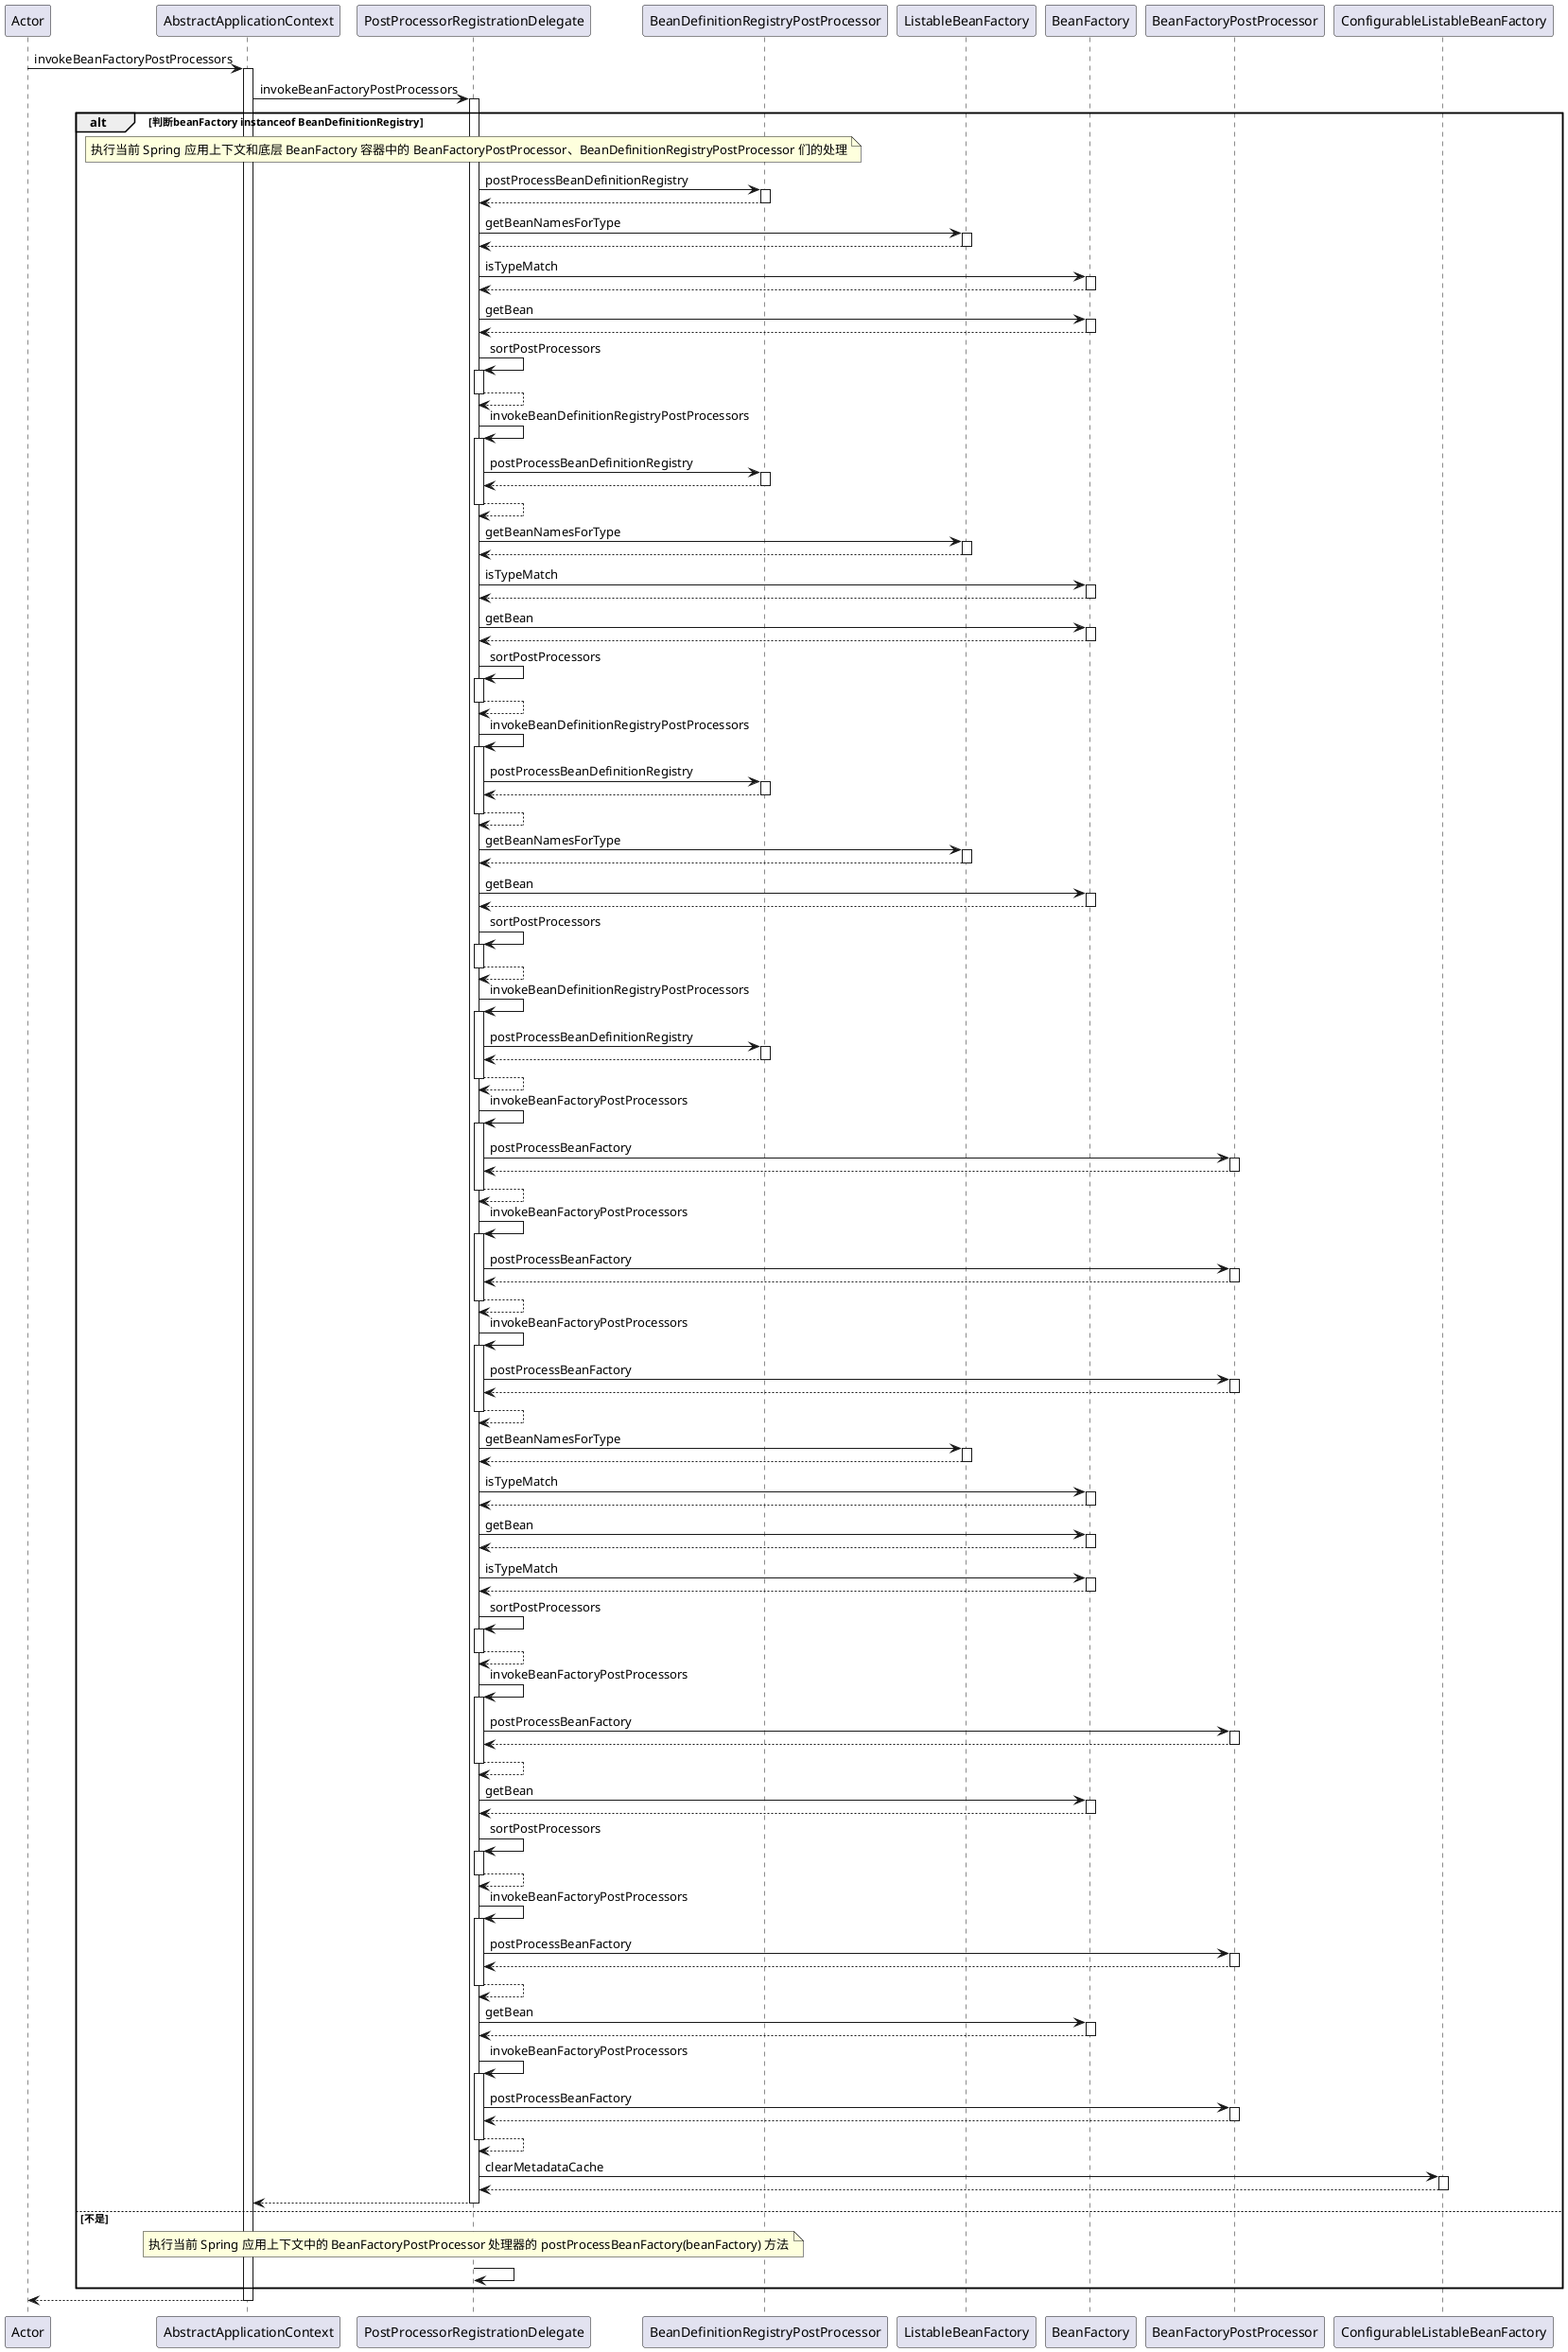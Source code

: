 @startuml

participant Actor
Actor -> AbstractApplicationContext : invokeBeanFactoryPostProcessors
activate AbstractApplicationContext
AbstractApplicationContext -> PostProcessorRegistrationDelegate : invokeBeanFactoryPostProcessors

alt 判断beanFactory instanceof BeanDefinitionRegistry
    note over PostProcessorRegistrationDelegate:执行当前 Spring 应用上下文和底层 BeanFactory 容器中的 BeanFactoryPostProcessor、BeanDefinitionRegistryPostProcessor 们的处理
    activate PostProcessorRegistrationDelegate
    PostProcessorRegistrationDelegate -> BeanDefinitionRegistryPostProcessor : postProcessBeanDefinitionRegistry
    activate BeanDefinitionRegistryPostProcessor
    BeanDefinitionRegistryPostProcessor --> PostProcessorRegistrationDelegate
    deactivate BeanDefinitionRegistryPostProcessor
    PostProcessorRegistrationDelegate -> ListableBeanFactory : getBeanNamesForType
    activate ListableBeanFactory
    ListableBeanFactory --> PostProcessorRegistrationDelegate
    deactivate ListableBeanFactory
    PostProcessorRegistrationDelegate -> BeanFactory : isTypeMatch
    activate BeanFactory
    BeanFactory --> PostProcessorRegistrationDelegate
    deactivate BeanFactory
    PostProcessorRegistrationDelegate -> BeanFactory : getBean
    activate BeanFactory
    BeanFactory --> PostProcessorRegistrationDelegate
    deactivate BeanFactory
    PostProcessorRegistrationDelegate -> PostProcessorRegistrationDelegate : sortPostProcessors
    activate PostProcessorRegistrationDelegate
    PostProcessorRegistrationDelegate --> PostProcessorRegistrationDelegate
    deactivate PostProcessorRegistrationDelegate
    PostProcessorRegistrationDelegate -> PostProcessorRegistrationDelegate : invokeBeanDefinitionRegistryPostProcessors
    activate PostProcessorRegistrationDelegate
    PostProcessorRegistrationDelegate -> BeanDefinitionRegistryPostProcessor : postProcessBeanDefinitionRegistry
    activate BeanDefinitionRegistryPostProcessor
    BeanDefinitionRegistryPostProcessor --> PostProcessorRegistrationDelegate
    deactivate BeanDefinitionRegistryPostProcessor
    PostProcessorRegistrationDelegate --> PostProcessorRegistrationDelegate
    deactivate PostProcessorRegistrationDelegate
    PostProcessorRegistrationDelegate -> ListableBeanFactory : getBeanNamesForType
    activate ListableBeanFactory
    ListableBeanFactory --> PostProcessorRegistrationDelegate
    deactivate ListableBeanFactory
    PostProcessorRegistrationDelegate -> BeanFactory : isTypeMatch
    activate BeanFactory
    BeanFactory --> PostProcessorRegistrationDelegate
    deactivate BeanFactory
    PostProcessorRegistrationDelegate -> BeanFactory : getBean
    activate BeanFactory
    BeanFactory --> PostProcessorRegistrationDelegate
    deactivate BeanFactory
    PostProcessorRegistrationDelegate -> PostProcessorRegistrationDelegate : sortPostProcessors
    activate PostProcessorRegistrationDelegate
    PostProcessorRegistrationDelegate --> PostProcessorRegistrationDelegate
    deactivate PostProcessorRegistrationDelegate
    PostProcessorRegistrationDelegate -> PostProcessorRegistrationDelegate : invokeBeanDefinitionRegistryPostProcessors
    activate PostProcessorRegistrationDelegate
    PostProcessorRegistrationDelegate -> BeanDefinitionRegistryPostProcessor : postProcessBeanDefinitionRegistry
    activate BeanDefinitionRegistryPostProcessor
    BeanDefinitionRegistryPostProcessor --> PostProcessorRegistrationDelegate
    deactivate BeanDefinitionRegistryPostProcessor
    PostProcessorRegistrationDelegate --> PostProcessorRegistrationDelegate
    deactivate PostProcessorRegistrationDelegate
    PostProcessorRegistrationDelegate -> ListableBeanFactory : getBeanNamesForType
    activate ListableBeanFactory
    ListableBeanFactory --> PostProcessorRegistrationDelegate
    deactivate ListableBeanFactory
    PostProcessorRegistrationDelegate -> BeanFactory : getBean
    activate BeanFactory
    BeanFactory --> PostProcessorRegistrationDelegate
    deactivate BeanFactory
    PostProcessorRegistrationDelegate -> PostProcessorRegistrationDelegate : sortPostProcessors
    activate PostProcessorRegistrationDelegate
    PostProcessorRegistrationDelegate --> PostProcessorRegistrationDelegate
    deactivate PostProcessorRegistrationDelegate
    PostProcessorRegistrationDelegate -> PostProcessorRegistrationDelegate : invokeBeanDefinitionRegistryPostProcessors
    activate PostProcessorRegistrationDelegate
    PostProcessorRegistrationDelegate -> BeanDefinitionRegistryPostProcessor : postProcessBeanDefinitionRegistry
    activate BeanDefinitionRegistryPostProcessor
    BeanDefinitionRegistryPostProcessor --> PostProcessorRegistrationDelegate
    deactivate BeanDefinitionRegistryPostProcessor
    PostProcessorRegistrationDelegate --> PostProcessorRegistrationDelegate
    deactivate PostProcessorRegistrationDelegate
    PostProcessorRegistrationDelegate -> PostProcessorRegistrationDelegate : invokeBeanFactoryPostProcessors
    activate PostProcessorRegistrationDelegate
    PostProcessorRegistrationDelegate -> BeanFactoryPostProcessor : postProcessBeanFactory
    activate BeanFactoryPostProcessor
    BeanFactoryPostProcessor --> PostProcessorRegistrationDelegate
    deactivate BeanFactoryPostProcessor
    PostProcessorRegistrationDelegate --> PostProcessorRegistrationDelegate
    deactivate PostProcessorRegistrationDelegate
    PostProcessorRegistrationDelegate -> PostProcessorRegistrationDelegate : invokeBeanFactoryPostProcessors
    activate PostProcessorRegistrationDelegate
    PostProcessorRegistrationDelegate -> BeanFactoryPostProcessor : postProcessBeanFactory
    activate BeanFactoryPostProcessor
    BeanFactoryPostProcessor --> PostProcessorRegistrationDelegate
    deactivate BeanFactoryPostProcessor
    PostProcessorRegistrationDelegate --> PostProcessorRegistrationDelegate
    deactivate PostProcessorRegistrationDelegate
    PostProcessorRegistrationDelegate -> PostProcessorRegistrationDelegate : invokeBeanFactoryPostProcessors
    activate PostProcessorRegistrationDelegate
    PostProcessorRegistrationDelegate -> BeanFactoryPostProcessor : postProcessBeanFactory
    activate BeanFactoryPostProcessor
    BeanFactoryPostProcessor --> PostProcessorRegistrationDelegate
    deactivate BeanFactoryPostProcessor
    PostProcessorRegistrationDelegate --> PostProcessorRegistrationDelegate
    deactivate PostProcessorRegistrationDelegate
    PostProcessorRegistrationDelegate -> ListableBeanFactory : getBeanNamesForType
    activate ListableBeanFactory
    ListableBeanFactory --> PostProcessorRegistrationDelegate
    deactivate ListableBeanFactory
    PostProcessorRegistrationDelegate -> BeanFactory : isTypeMatch
    activate BeanFactory
    BeanFactory --> PostProcessorRegistrationDelegate
    deactivate BeanFactory
    PostProcessorRegistrationDelegate -> BeanFactory : getBean
    activate BeanFactory
    BeanFactory --> PostProcessorRegistrationDelegate
    deactivate BeanFactory
    PostProcessorRegistrationDelegate -> BeanFactory : isTypeMatch
    activate BeanFactory
    BeanFactory --> PostProcessorRegistrationDelegate
    deactivate BeanFactory
    PostProcessorRegistrationDelegate -> PostProcessorRegistrationDelegate : sortPostProcessors
    activate PostProcessorRegistrationDelegate
    PostProcessorRegistrationDelegate --> PostProcessorRegistrationDelegate
    deactivate PostProcessorRegistrationDelegate
    PostProcessorRegistrationDelegate -> PostProcessorRegistrationDelegate : invokeBeanFactoryPostProcessors
    activate PostProcessorRegistrationDelegate
    PostProcessorRegistrationDelegate -> BeanFactoryPostProcessor : postProcessBeanFactory
    activate BeanFactoryPostProcessor
    BeanFactoryPostProcessor --> PostProcessorRegistrationDelegate
    deactivate BeanFactoryPostProcessor
    PostProcessorRegistrationDelegate --> PostProcessorRegistrationDelegate
    deactivate PostProcessorRegistrationDelegate
    PostProcessorRegistrationDelegate -> BeanFactory : getBean
    activate BeanFactory
    BeanFactory --> PostProcessorRegistrationDelegate
    deactivate BeanFactory
    PostProcessorRegistrationDelegate -> PostProcessorRegistrationDelegate : sortPostProcessors
    activate PostProcessorRegistrationDelegate
    PostProcessorRegistrationDelegate --> PostProcessorRegistrationDelegate
    deactivate PostProcessorRegistrationDelegate
    PostProcessorRegistrationDelegate -> PostProcessorRegistrationDelegate : invokeBeanFactoryPostProcessors
    activate PostProcessorRegistrationDelegate
    PostProcessorRegistrationDelegate -> BeanFactoryPostProcessor : postProcessBeanFactory
    activate BeanFactoryPostProcessor
    BeanFactoryPostProcessor --> PostProcessorRegistrationDelegate
    deactivate BeanFactoryPostProcessor
    PostProcessorRegistrationDelegate --> PostProcessorRegistrationDelegate
    deactivate PostProcessorRegistrationDelegate
    PostProcessorRegistrationDelegate -> BeanFactory : getBean
    activate BeanFactory
    BeanFactory --> PostProcessorRegistrationDelegate
    deactivate BeanFactory
    PostProcessorRegistrationDelegate -> PostProcessorRegistrationDelegate : invokeBeanFactoryPostProcessors
    activate PostProcessorRegistrationDelegate
    PostProcessorRegistrationDelegate -> BeanFactoryPostProcessor : postProcessBeanFactory
    activate BeanFactoryPostProcessor
    BeanFactoryPostProcessor --> PostProcessorRegistrationDelegate
    deactivate BeanFactoryPostProcessor
    PostProcessorRegistrationDelegate --> PostProcessorRegistrationDelegate
    deactivate PostProcessorRegistrationDelegate
    PostProcessorRegistrationDelegate -> ConfigurableListableBeanFactory : clearMetadataCache
    activate ConfigurableListableBeanFactory
    ConfigurableListableBeanFactory --> PostProcessorRegistrationDelegate
    deactivate ConfigurableListableBeanFactory
    PostProcessorRegistrationDelegate --> AbstractApplicationContext
    deactivate PostProcessorRegistrationDelegate
else 不是
    note over PostProcessorRegistrationDelegate:执行当前 Spring 应用上下文中的 BeanFactoryPostProcessor 处理器的 postProcessBeanFactory(beanFactory) 方法
    PostProcessorRegistrationDelegate -> PostProcessorRegistrationDelegate
end


return
@enduml